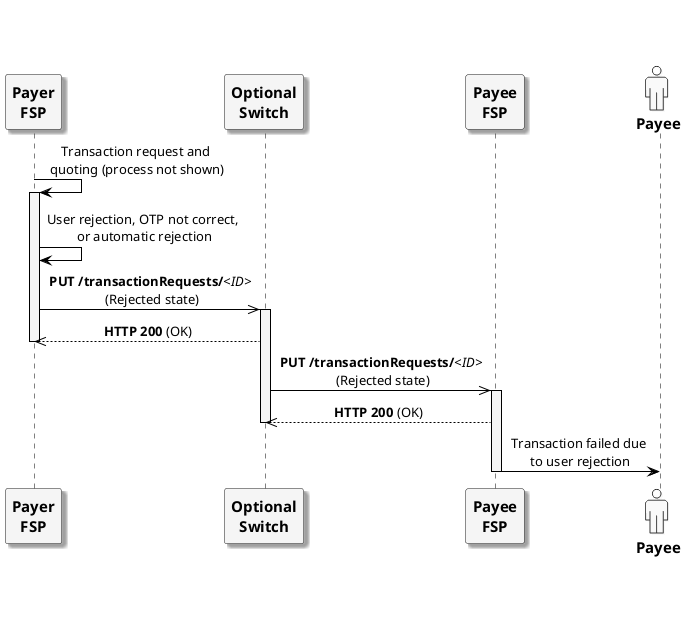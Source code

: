 /'*****
License
--------------
Copyright © 2017 Bill & Melinda Gates Foundation
The Mojaloop files are made available by the Bill & Melinda Gates Foundation under the Apache License, Version 2.0 (the "License") and you may not use these files except in compliance with the License. You may obtain a copy of the License at
http://www.apache.org/licenses/LICENSE-2.0
Unless required by applicable law or agreed to in writing, the Mojaloop files are distributed on an "AS IS" BASIS, WITHOUT WARRANTIES OR CONDITIONS OF ANY KIND, either express or implied. See the License for the specific language governing permissions and limitations under the License.
Contributors
--------------
This is the official list of the Mojaloop project contributors for this file.
Names of the original copyright holders (individuals or organizations)
should be listed with a '*' in the first column. People who have
contributed from an organization can be listed under the organization
that actually holds the copyright for their contributions (see the
Gates Foundation organization for an example). Those individuals should have
their names indented and be marked with a '-'. Email address can be added
optionally within square brackets <email>.
* Gates Foundation
- Name Surname <name.surname@gatesfoundation.com>

* Henk Kodde <henk.kodde@modusbox.com>
--------------
******'/

@startuml

' define actor image
sprite $actor [25x48/16] {
    0000000000010000000000000
    0000000006CAC910000000000
    0000000095101292000000000
    0000000651000119000000000
    0000000B10000018400000000
    0000001A10000016600000000
    0000000B10000017510000000
    000000083100001A210000000
    0000000191000176110000000
    000000003A866A61100000000
    0000000000466211100000000
    0003333333334443333310000
    0088888888888888888892000
    0821111111111111111118200
    8311111111111111111111A00
    A111111111111111111111A20
    A111111111111111111111A20
    A111111111111111111111A20
    A111111111111111111111A20
    A111111111111111111111A20
    A111111111111111111111A20
    A111111111111111111111A20
    A111111111111111111111A20
    A111551111111111138111A20
    A111661111111111139111A20
    A211661111111111139111A20
    A211661111111111139111A20
    A211661111161111139111A20
    A2116611111A2111139111A20
    A2116611111A2111139111A20
    A2116611111A2111139111A20
    A7669611111A211113A666B20
    36669611111A211113A666610
    00016611111A2111139111110
    00006611111A2111139100000
    00006611111A2111139100000
    00006611111A2111139100000
    00006611111A2111139100000
    00006611111A2111139100000
    00006611111A2111139100000
    00006611111A2111139100000
    00006611111A2111139100000
    00006611111A2111139100000
    00006611111A2111139100000
    00006966666B7666679100000
    0000266666666666664100000
    0000000111111111111100000
    0000000000000000000000000
}

' declaring skinparam
skinparam sequenceMessageAlign center
skinparam shadowing false
skinparam defaultFontName Arial
skinparam monochrome true
skinparam SequenceLifeLineBackgroundColor WhiteSmoke
skinparam SequenceLifeLineBorderColor Black
skinparam ActorFontStyle Bold
skinparam ActorFontSize 15
skinparam ParticipantFontStyle Bold
skinparam ParticipantFontSize 15
skinparam ParticipantBackgroundColor WhiteSmoke
skinparam ArrowColor Black

skinparam actor {
    Bordercolor none
    Backgroundcolor none
    shadowing false
}

skinparam participant {
    shadowing true
}

' declare title
' title Example process in which a transaction request is rejected

' Actor Keys:
' participant - FSP() and Switch
' actor - Payee/Payer(User)

' declare actors
participant "Payer\nFSP" as payerfsp
participant "Optional\nSwitch" as Switch
participant "Payee\nFSP" as payeefsp
actor "<$actor>\nPayee" as Payee

' start flow
payerfsp -> payerfsp: Transaction request and\n quoting (process not shown)
activate payerfsp
payerfsp -> payerfsp: User rejection, OTP not correct,\n or automatic rejection
payerfsp ->> Switch: **PUT /transactionRequests/**<i><ID></i>\n (Rejected state)
activate Switch
payerfsp <<-- Switch: **HTTP 200** (OK)
deactivate payerfsp
Switch ->> payeefsp: **PUT /transactionRequests/**<i><ID></i>\n (Rejected state)
activate payeefsp
Switch <<-- payeefsp: **HTTP 200** (OK)
deactivate Switch
payeefsp -> Payee: Transaction failed due\n to user rejection
deactivate payeefsp
@enduml
